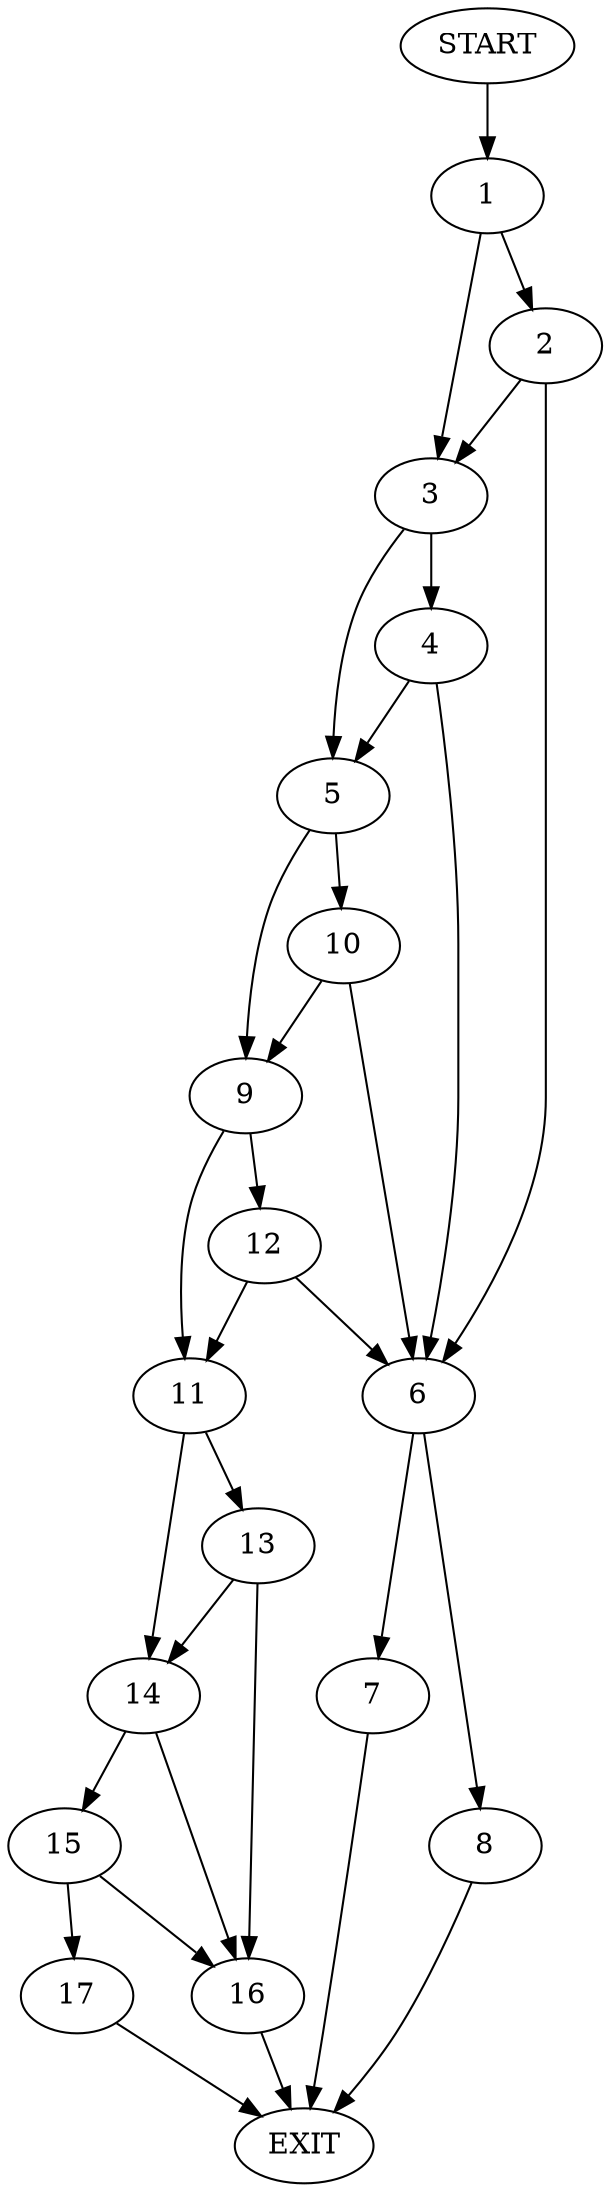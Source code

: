digraph {
0 [label="START"]
18 [label="EXIT"]
0 -> 1
1 -> 2
1 -> 3
3 -> 4
3 -> 5
2 -> 6
2 -> 3
6 -> 7
6 -> 8
5 -> 9
5 -> 10
4 -> 6
4 -> 5
10 -> 9
10 -> 6
9 -> 11
9 -> 12
12 -> 11
12 -> 6
11 -> 13
11 -> 14
7 -> 18
8 -> 18
14 -> 15
14 -> 16
13 -> 14
13 -> 16
16 -> 18
15 -> 17
15 -> 16
17 -> 18
}
